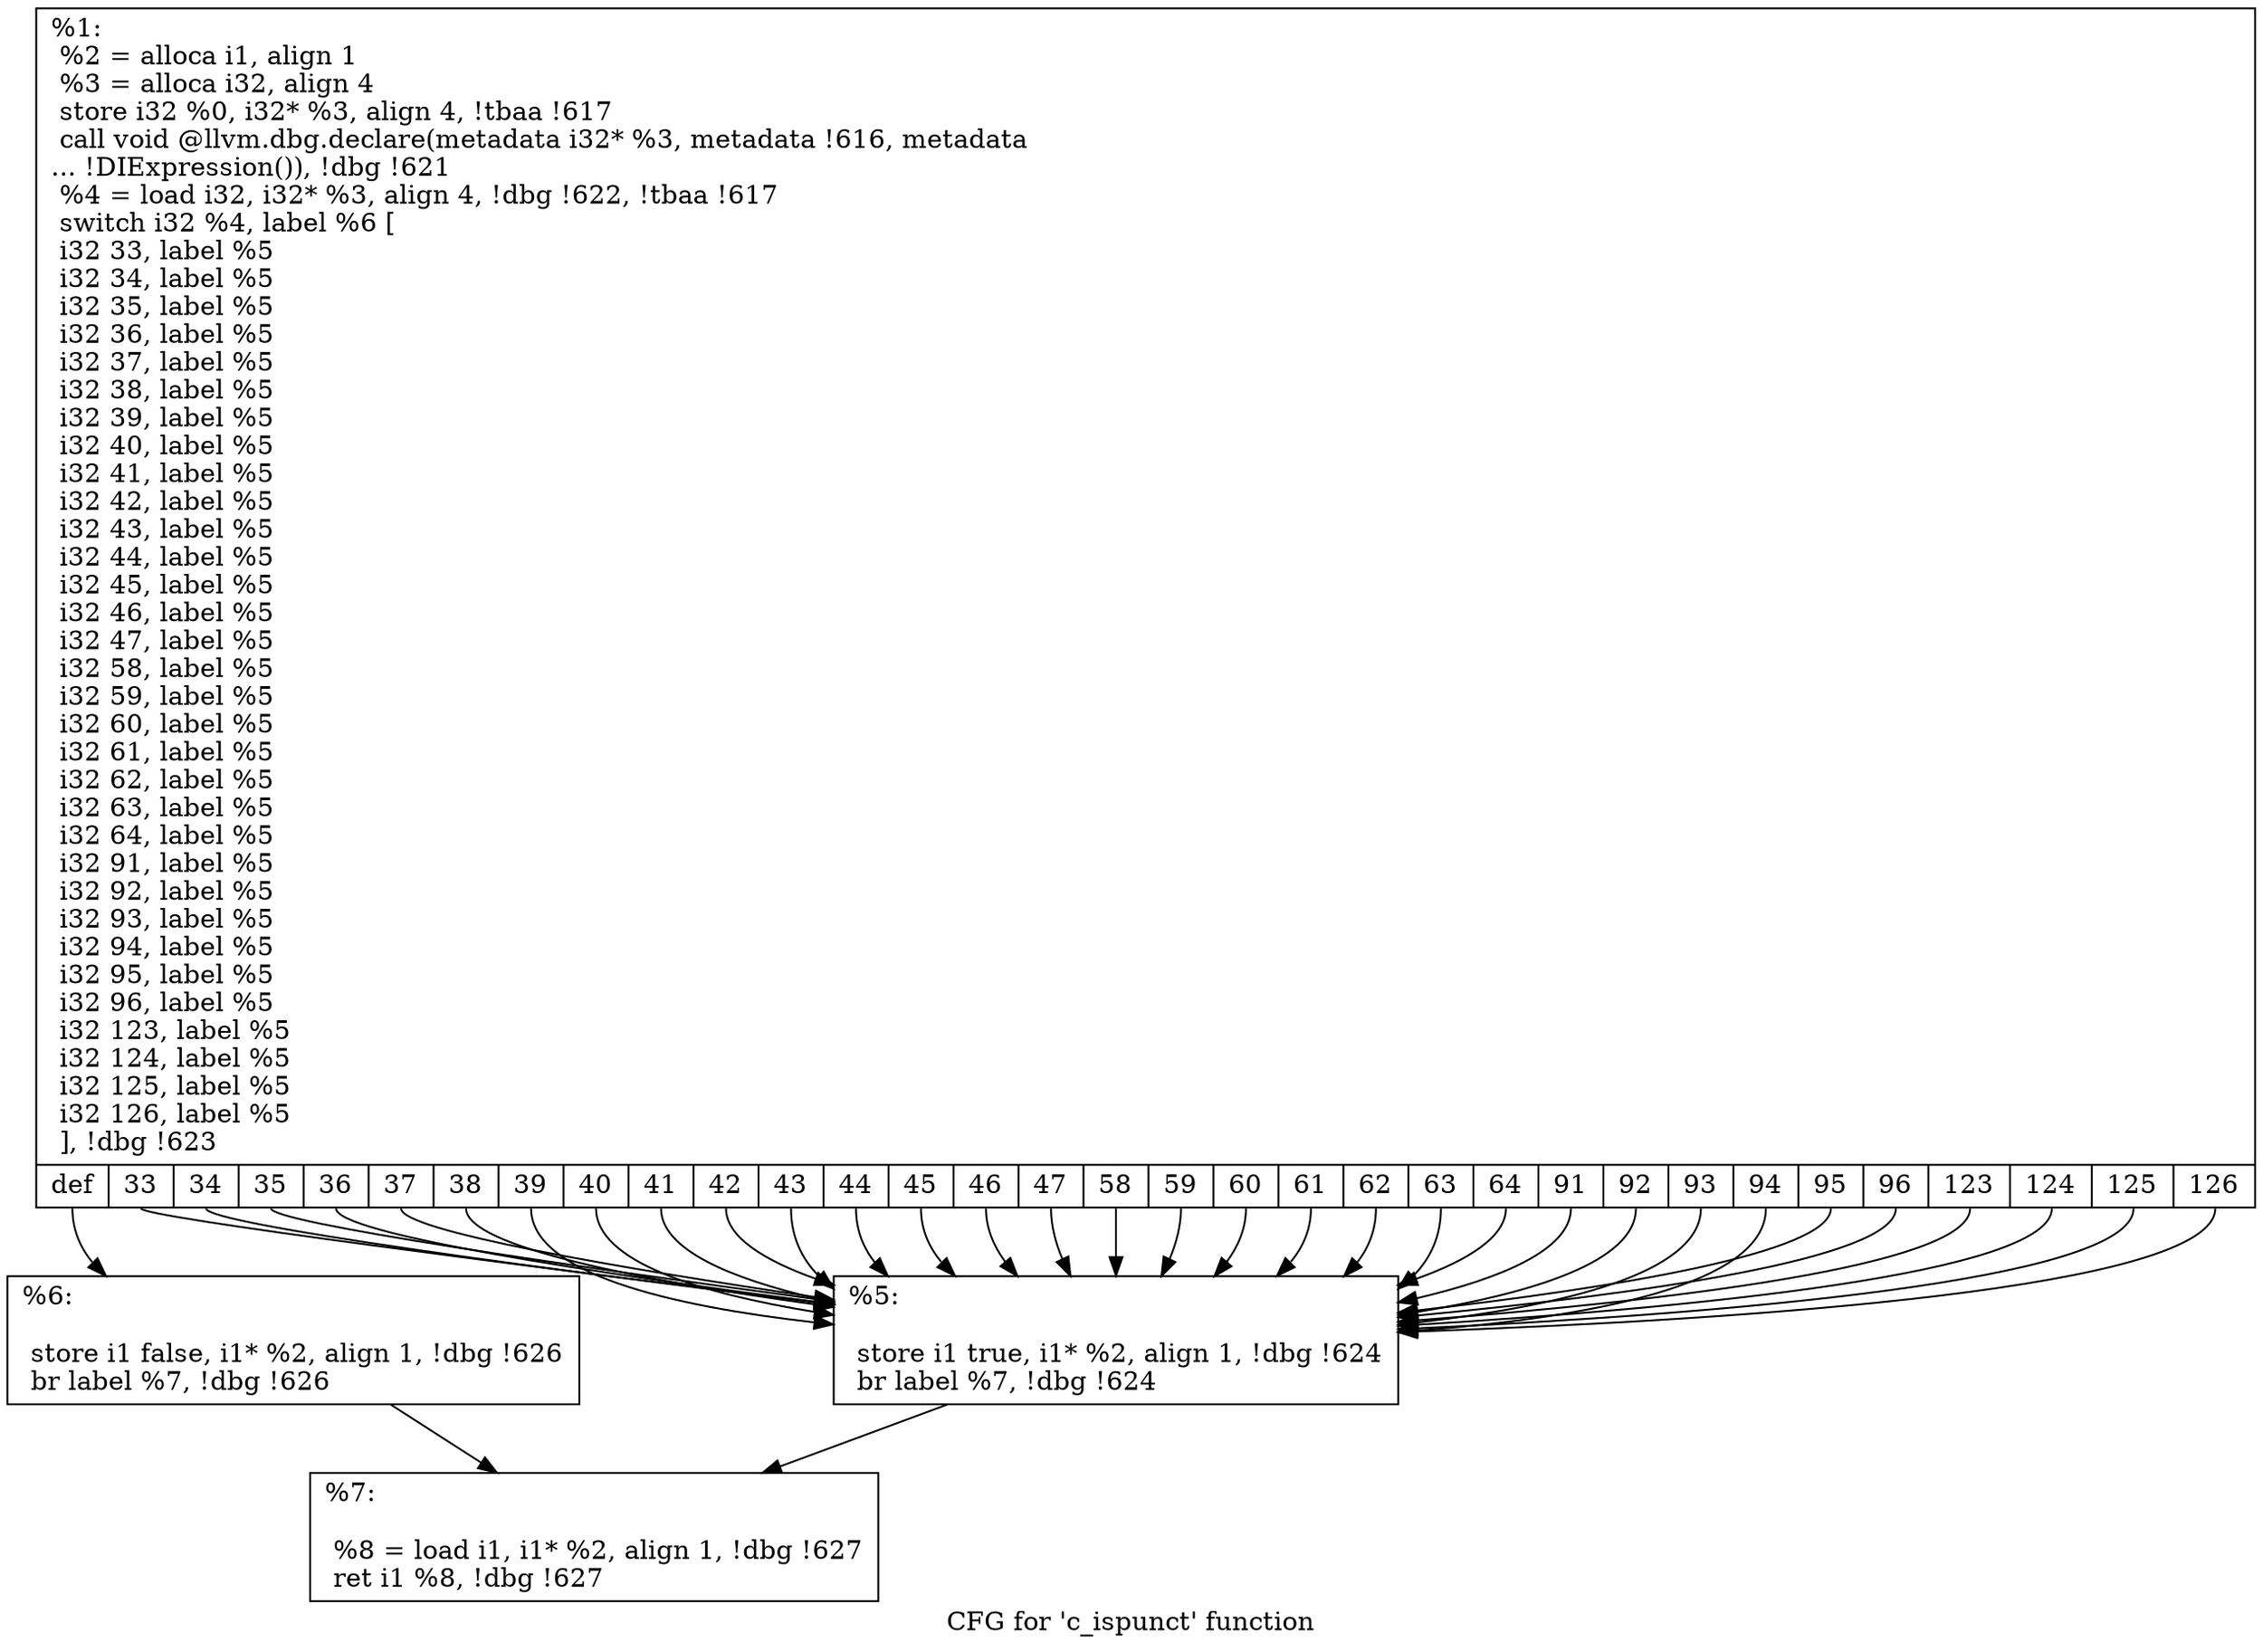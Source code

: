 digraph "CFG for 'c_ispunct' function" {
	label="CFG for 'c_ispunct' function";

	Node0x14f5920 [shape=record,label="{%1:\l  %2 = alloca i1, align 1\l  %3 = alloca i32, align 4\l  store i32 %0, i32* %3, align 4, !tbaa !617\l  call void @llvm.dbg.declare(metadata i32* %3, metadata !616, metadata\l... !DIExpression()), !dbg !621\l  %4 = load i32, i32* %3, align 4, !dbg !622, !tbaa !617\l  switch i32 %4, label %6 [\l    i32 33, label %5\l    i32 34, label %5\l    i32 35, label %5\l    i32 36, label %5\l    i32 37, label %5\l    i32 38, label %5\l    i32 39, label %5\l    i32 40, label %5\l    i32 41, label %5\l    i32 42, label %5\l    i32 43, label %5\l    i32 44, label %5\l    i32 45, label %5\l    i32 46, label %5\l    i32 47, label %5\l    i32 58, label %5\l    i32 59, label %5\l    i32 60, label %5\l    i32 61, label %5\l    i32 62, label %5\l    i32 63, label %5\l    i32 64, label %5\l    i32 91, label %5\l    i32 92, label %5\l    i32 93, label %5\l    i32 94, label %5\l    i32 95, label %5\l    i32 96, label %5\l    i32 123, label %5\l    i32 124, label %5\l    i32 125, label %5\l    i32 126, label %5\l  ], !dbg !623\l|{<s0>def|<s1>33|<s2>34|<s3>35|<s4>36|<s5>37|<s6>38|<s7>39|<s8>40|<s9>41|<s10>42|<s11>43|<s12>44|<s13>45|<s14>46|<s15>47|<s16>58|<s17>59|<s18>60|<s19>61|<s20>62|<s21>63|<s22>64|<s23>91|<s24>92|<s25>93|<s26>94|<s27>95|<s28>96|<s29>123|<s30>124|<s31>125|<s32>126}}"];
	Node0x14f5920:s0 -> Node0x14f3c30;
	Node0x14f5920:s1 -> Node0x14f3be0;
	Node0x14f5920:s2 -> Node0x14f3be0;
	Node0x14f5920:s3 -> Node0x14f3be0;
	Node0x14f5920:s4 -> Node0x14f3be0;
	Node0x14f5920:s5 -> Node0x14f3be0;
	Node0x14f5920:s6 -> Node0x14f3be0;
	Node0x14f5920:s7 -> Node0x14f3be0;
	Node0x14f5920:s8 -> Node0x14f3be0;
	Node0x14f5920:s9 -> Node0x14f3be0;
	Node0x14f5920:s10 -> Node0x14f3be0;
	Node0x14f5920:s11 -> Node0x14f3be0;
	Node0x14f5920:s12 -> Node0x14f3be0;
	Node0x14f5920:s13 -> Node0x14f3be0;
	Node0x14f5920:s14 -> Node0x14f3be0;
	Node0x14f5920:s15 -> Node0x14f3be0;
	Node0x14f5920:s16 -> Node0x14f3be0;
	Node0x14f5920:s17 -> Node0x14f3be0;
	Node0x14f5920:s18 -> Node0x14f3be0;
	Node0x14f5920:s19 -> Node0x14f3be0;
	Node0x14f5920:s20 -> Node0x14f3be0;
	Node0x14f5920:s21 -> Node0x14f3be0;
	Node0x14f5920:s22 -> Node0x14f3be0;
	Node0x14f5920:s23 -> Node0x14f3be0;
	Node0x14f5920:s24 -> Node0x14f3be0;
	Node0x14f5920:s25 -> Node0x14f3be0;
	Node0x14f5920:s26 -> Node0x14f3be0;
	Node0x14f5920:s27 -> Node0x14f3be0;
	Node0x14f5920:s28 -> Node0x14f3be0;
	Node0x14f5920:s29 -> Node0x14f3be0;
	Node0x14f5920:s30 -> Node0x14f3be0;
	Node0x14f5920:s31 -> Node0x14f3be0;
	Node0x14f5920:s32 -> Node0x14f3be0;
	Node0x14f3be0 [shape=record,label="{%5:\l\l  store i1 true, i1* %2, align 1, !dbg !624\l  br label %7, !dbg !624\l}"];
	Node0x14f3be0 -> Node0x14f3c80;
	Node0x14f3c30 [shape=record,label="{%6:\l\l  store i1 false, i1* %2, align 1, !dbg !626\l  br label %7, !dbg !626\l}"];
	Node0x14f3c30 -> Node0x14f3c80;
	Node0x14f3c80 [shape=record,label="{%7:\l\l  %8 = load i1, i1* %2, align 1, !dbg !627\l  ret i1 %8, !dbg !627\l}"];
}
